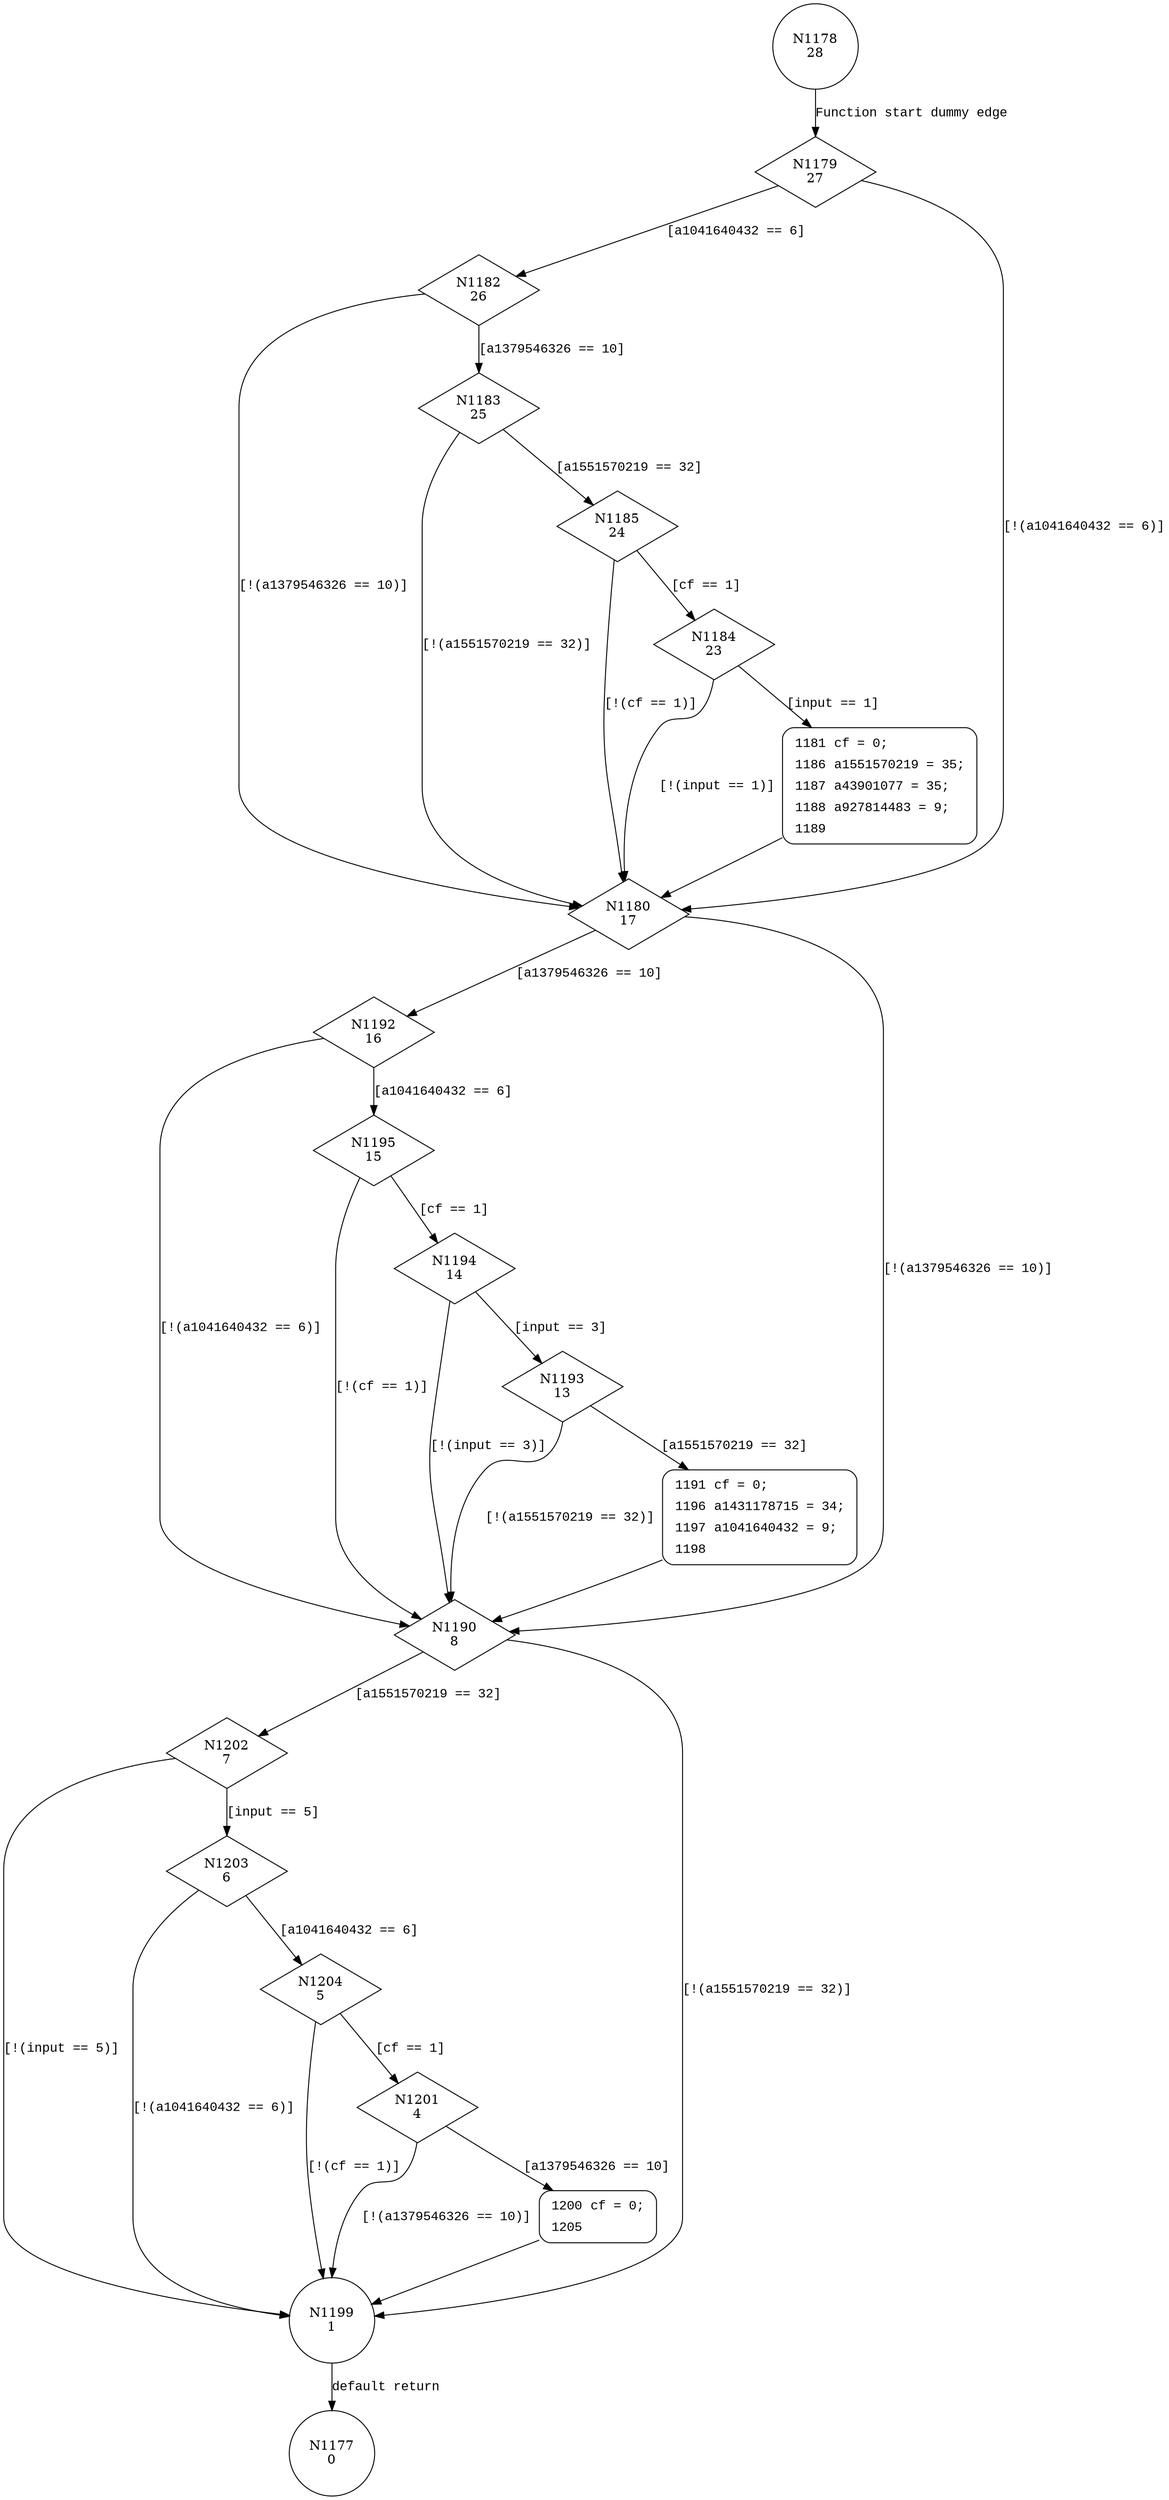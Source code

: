 digraph calculate_outputm69 {
1178 [shape="circle" label="N1178\n28"]
1179 [shape="diamond" label="N1179\n27"]
1182 [shape="diamond" label="N1182\n26"]
1180 [shape="diamond" label="N1180\n17"]
1192 [shape="diamond" label="N1192\n16"]
1190 [shape="diamond" label="N1190\n8"]
1202 [shape="diamond" label="N1202\n7"]
1199 [shape="circle" label="N1199\n1"]
1177 [shape="circle" label="N1177\n0"]
1203 [shape="diamond" label="N1203\n6"]
1204 [shape="diamond" label="N1204\n5"]
1201 [shape="diamond" label="N1201\n4"]
1200 [shape="circle" label="N1200\n3"]
1195 [shape="diamond" label="N1195\n15"]
1194 [shape="diamond" label="N1194\n14"]
1193 [shape="diamond" label="N1193\n13"]
1191 [shape="circle" label="N1191\n12"]
1183 [shape="diamond" label="N1183\n25"]
1185 [shape="diamond" label="N1185\n24"]
1184 [shape="diamond" label="N1184\n23"]
1181 [shape="circle" label="N1181\n22"]
1200 [style="filled,bold" penwidth="1" fillcolor="white" fontname="Courier New" shape="Mrecord" label=<<table border="0" cellborder="0" cellpadding="3" bgcolor="white"><tr><td align="right">1200</td><td align="left">cf = 0;</td></tr><tr><td align="right">1205</td><td align="left"></td></tr></table>>]
1200 -> 1199[label=""]
1191 [style="filled,bold" penwidth="1" fillcolor="white" fontname="Courier New" shape="Mrecord" label=<<table border="0" cellborder="0" cellpadding="3" bgcolor="white"><tr><td align="right">1191</td><td align="left">cf = 0;</td></tr><tr><td align="right">1196</td><td align="left">a1431178715 = 34;</td></tr><tr><td align="right">1197</td><td align="left">a1041640432 = 9;</td></tr><tr><td align="right">1198</td><td align="left"></td></tr></table>>]
1191 -> 1190[label=""]
1181 [style="filled,bold" penwidth="1" fillcolor="white" fontname="Courier New" shape="Mrecord" label=<<table border="0" cellborder="0" cellpadding="3" bgcolor="white"><tr><td align="right">1181</td><td align="left">cf = 0;</td></tr><tr><td align="right">1186</td><td align="left">a1551570219 = 35;</td></tr><tr><td align="right">1187</td><td align="left">a43901077 = 35;</td></tr><tr><td align="right">1188</td><td align="left">a927814483 = 9;</td></tr><tr><td align="right">1189</td><td align="left"></td></tr></table>>]
1181 -> 1180[label=""]
1178 -> 1179 [label="Function start dummy edge" fontname="Courier New"]
1179 -> 1182 [label="[a1041640432 == 6]" fontname="Courier New"]
1179 -> 1180 [label="[!(a1041640432 == 6)]" fontname="Courier New"]
1180 -> 1192 [label="[a1379546326 == 10]" fontname="Courier New"]
1180 -> 1190 [label="[!(a1379546326 == 10)]" fontname="Courier New"]
1190 -> 1202 [label="[a1551570219 == 32]" fontname="Courier New"]
1190 -> 1199 [label="[!(a1551570219 == 32)]" fontname="Courier New"]
1199 -> 1177 [label="default return" fontname="Courier New"]
1202 -> 1203 [label="[input == 5]" fontname="Courier New"]
1202 -> 1199 [label="[!(input == 5)]" fontname="Courier New"]
1203 -> 1204 [label="[a1041640432 == 6]" fontname="Courier New"]
1203 -> 1199 [label="[!(a1041640432 == 6)]" fontname="Courier New"]
1204 -> 1201 [label="[cf == 1]" fontname="Courier New"]
1204 -> 1199 [label="[!(cf == 1)]" fontname="Courier New"]
1201 -> 1200 [label="[a1379546326 == 10]" fontname="Courier New"]
1201 -> 1199 [label="[!(a1379546326 == 10)]" fontname="Courier New"]
1192 -> 1195 [label="[a1041640432 == 6]" fontname="Courier New"]
1192 -> 1190 [label="[!(a1041640432 == 6)]" fontname="Courier New"]
1195 -> 1194 [label="[cf == 1]" fontname="Courier New"]
1195 -> 1190 [label="[!(cf == 1)]" fontname="Courier New"]
1194 -> 1193 [label="[input == 3]" fontname="Courier New"]
1194 -> 1190 [label="[!(input == 3)]" fontname="Courier New"]
1193 -> 1191 [label="[a1551570219 == 32]" fontname="Courier New"]
1193 -> 1190 [label="[!(a1551570219 == 32)]" fontname="Courier New"]
1182 -> 1183 [label="[a1379546326 == 10]" fontname="Courier New"]
1182 -> 1180 [label="[!(a1379546326 == 10)]" fontname="Courier New"]
1183 -> 1185 [label="[a1551570219 == 32]" fontname="Courier New"]
1183 -> 1180 [label="[!(a1551570219 == 32)]" fontname="Courier New"]
1185 -> 1184 [label="[cf == 1]" fontname="Courier New"]
1185 -> 1180 [label="[!(cf == 1)]" fontname="Courier New"]
1184 -> 1181 [label="[input == 1]" fontname="Courier New"]
1184 -> 1180 [label="[!(input == 1)]" fontname="Courier New"]
}